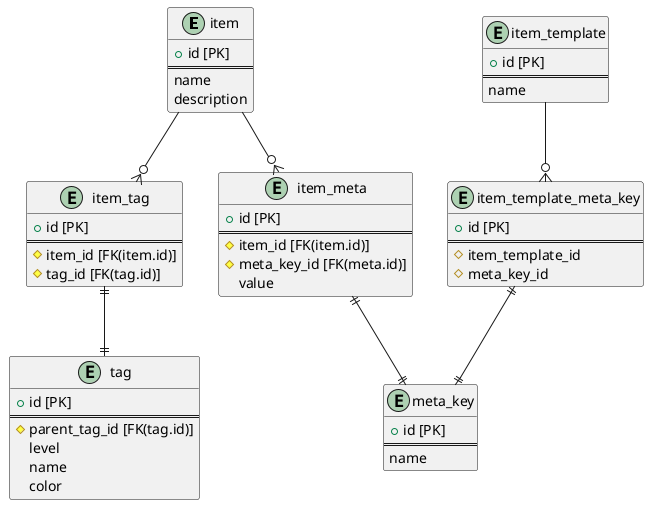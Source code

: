 @startuml data_tag_manager

entity "item" {
    + id [PK]
    ==
    name
    description
}

entity "meta_key" {
    + id [PK]
    ==
    name
}

entity "tag" {
    + id [PK]
    ==
    # parent_tag_id [FK(tag.id)]
    level
    name
    color
}

entity "item_meta" {
    + id [PK]
    ==
    # item_id [FK(item.id)]
    # meta_key_id [FK(meta.id)]
    value
}

entity "item_tag" {
    + id [PK]
    ==
    # item_id [FK(item.id)]
    # tag_id [FK(tag.id)]
}

entity "item_template" {
    + id [PK]
    ==
    name
}

entity "item_template_meta_key" {
    + id [PK]
    ==
    # item_template_id
    # meta_key_id
}

item --o{ item_tag
item --o{ item_meta
item_tag ||--|| tag
item_meta ||--|| meta_key
item_template --o{ item_template_meta_key
item_template_meta_key  ||--|| meta_key

' 案2
' entity "item_1" {
'     + id [PK]
'     ==
'     # item_template_id 
' }
' entity "item_template" {
'     + id [PK]
'     ==
'     name
' }
' entity "item_template_meta_key" {
'     + id [PK]
'     ==
'     # item_template_id
'     # meta_key_id

' }
' entity "meta_key_2" {
'     + id [PK]
'     ==
'     name
' }

' item_1 --o{ item_template
' item_template --o{ item_template_meta_key
' item_template_meta_key --o{ meta_key_2





@enduml
